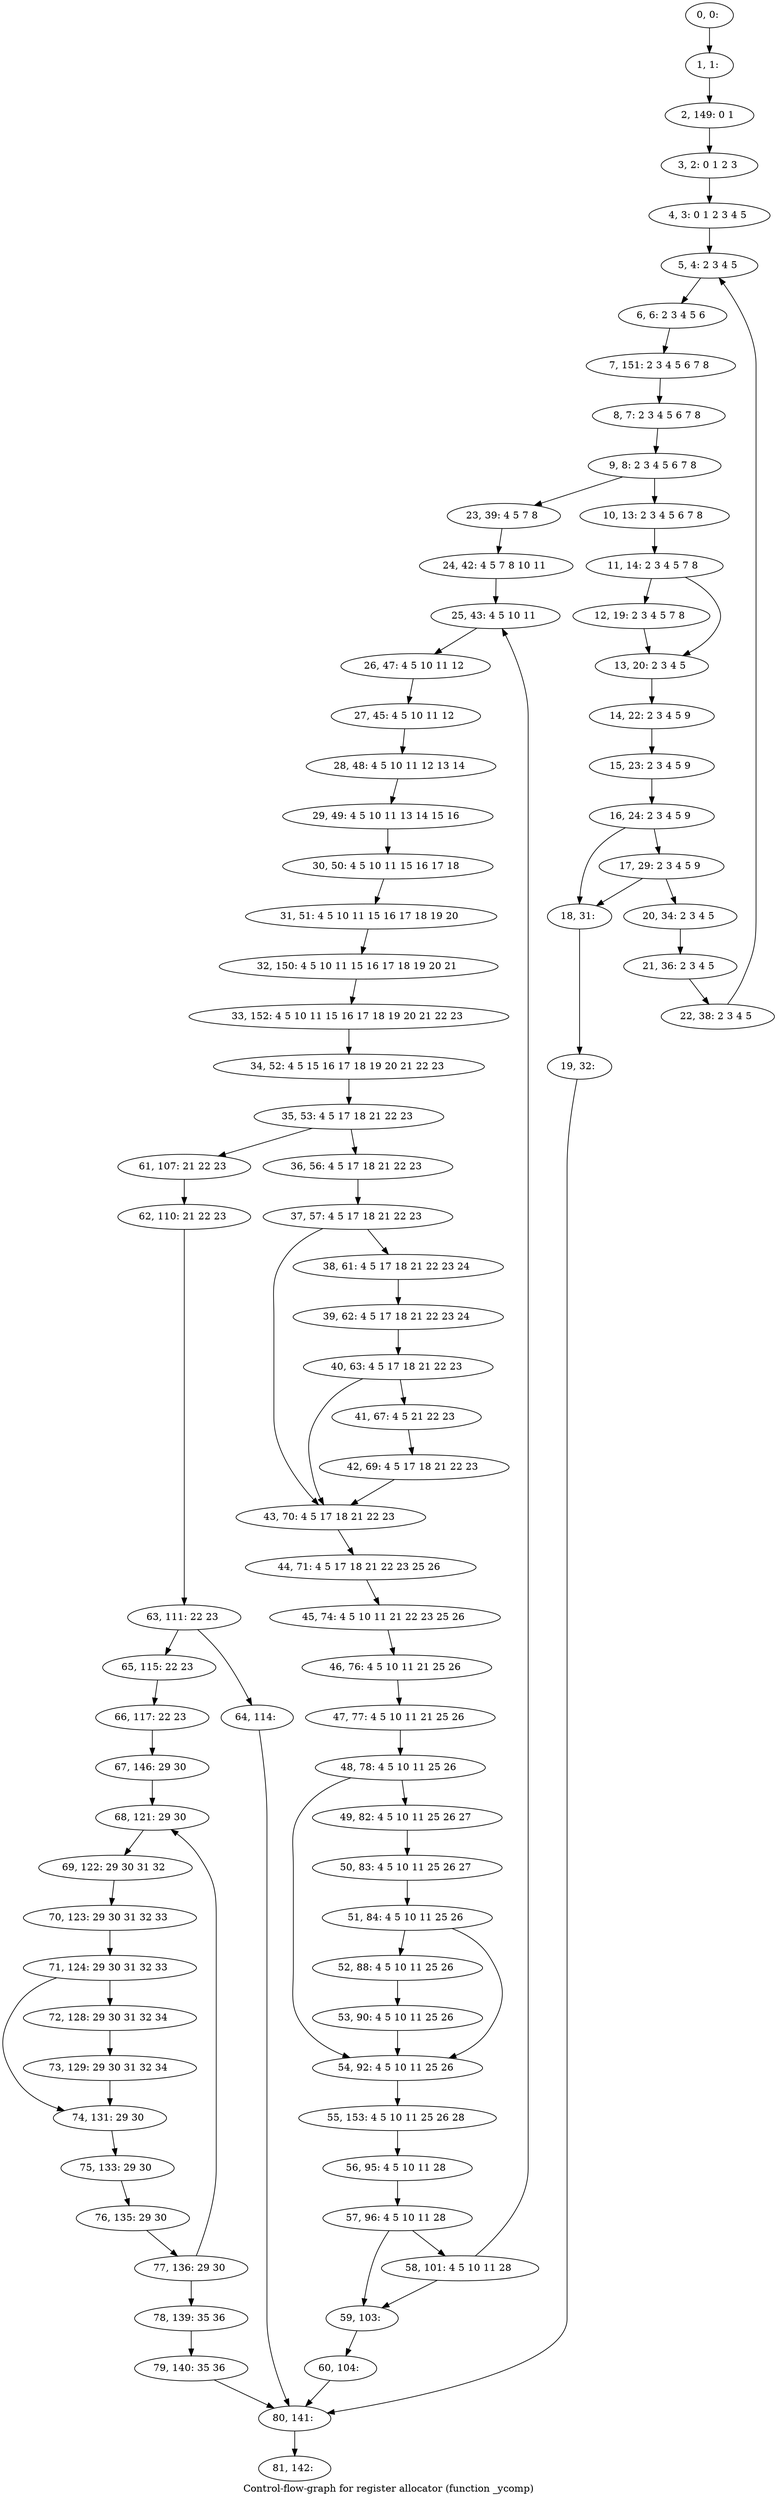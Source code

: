 digraph G {
graph [label="Control-flow-graph for register allocator (function _ycomp)"]
0[label="0, 0: "];
1[label="1, 1: "];
2[label="2, 149: 0 1 "];
3[label="3, 2: 0 1 2 3 "];
4[label="4, 3: 0 1 2 3 4 5 "];
5[label="5, 4: 2 3 4 5 "];
6[label="6, 6: 2 3 4 5 6 "];
7[label="7, 151: 2 3 4 5 6 7 8 "];
8[label="8, 7: 2 3 4 5 6 7 8 "];
9[label="9, 8: 2 3 4 5 6 7 8 "];
10[label="10, 13: 2 3 4 5 6 7 8 "];
11[label="11, 14: 2 3 4 5 7 8 "];
12[label="12, 19: 2 3 4 5 7 8 "];
13[label="13, 20: 2 3 4 5 "];
14[label="14, 22: 2 3 4 5 9 "];
15[label="15, 23: 2 3 4 5 9 "];
16[label="16, 24: 2 3 4 5 9 "];
17[label="17, 29: 2 3 4 5 9 "];
18[label="18, 31: "];
19[label="19, 32: "];
20[label="20, 34: 2 3 4 5 "];
21[label="21, 36: 2 3 4 5 "];
22[label="22, 38: 2 3 4 5 "];
23[label="23, 39: 4 5 7 8 "];
24[label="24, 42: 4 5 7 8 10 11 "];
25[label="25, 43: 4 5 10 11 "];
26[label="26, 47: 4 5 10 11 12 "];
27[label="27, 45: 4 5 10 11 12 "];
28[label="28, 48: 4 5 10 11 12 13 14 "];
29[label="29, 49: 4 5 10 11 13 14 15 16 "];
30[label="30, 50: 4 5 10 11 15 16 17 18 "];
31[label="31, 51: 4 5 10 11 15 16 17 18 19 20 "];
32[label="32, 150: 4 5 10 11 15 16 17 18 19 20 21 "];
33[label="33, 152: 4 5 10 11 15 16 17 18 19 20 21 22 23 "];
34[label="34, 52: 4 5 15 16 17 18 19 20 21 22 23 "];
35[label="35, 53: 4 5 17 18 21 22 23 "];
36[label="36, 56: 4 5 17 18 21 22 23 "];
37[label="37, 57: 4 5 17 18 21 22 23 "];
38[label="38, 61: 4 5 17 18 21 22 23 24 "];
39[label="39, 62: 4 5 17 18 21 22 23 24 "];
40[label="40, 63: 4 5 17 18 21 22 23 "];
41[label="41, 67: 4 5 21 22 23 "];
42[label="42, 69: 4 5 17 18 21 22 23 "];
43[label="43, 70: 4 5 17 18 21 22 23 "];
44[label="44, 71: 4 5 17 18 21 22 23 25 26 "];
45[label="45, 74: 4 5 10 11 21 22 23 25 26 "];
46[label="46, 76: 4 5 10 11 21 25 26 "];
47[label="47, 77: 4 5 10 11 21 25 26 "];
48[label="48, 78: 4 5 10 11 25 26 "];
49[label="49, 82: 4 5 10 11 25 26 27 "];
50[label="50, 83: 4 5 10 11 25 26 27 "];
51[label="51, 84: 4 5 10 11 25 26 "];
52[label="52, 88: 4 5 10 11 25 26 "];
53[label="53, 90: 4 5 10 11 25 26 "];
54[label="54, 92: 4 5 10 11 25 26 "];
55[label="55, 153: 4 5 10 11 25 26 28 "];
56[label="56, 95: 4 5 10 11 28 "];
57[label="57, 96: 4 5 10 11 28 "];
58[label="58, 101: 4 5 10 11 28 "];
59[label="59, 103: "];
60[label="60, 104: "];
61[label="61, 107: 21 22 23 "];
62[label="62, 110: 21 22 23 "];
63[label="63, 111: 22 23 "];
64[label="64, 114: "];
65[label="65, 115: 22 23 "];
66[label="66, 117: 22 23 "];
67[label="67, 146: 29 30 "];
68[label="68, 121: 29 30 "];
69[label="69, 122: 29 30 31 32 "];
70[label="70, 123: 29 30 31 32 33 "];
71[label="71, 124: 29 30 31 32 33 "];
72[label="72, 128: 29 30 31 32 34 "];
73[label="73, 129: 29 30 31 32 34 "];
74[label="74, 131: 29 30 "];
75[label="75, 133: 29 30 "];
76[label="76, 135: 29 30 "];
77[label="77, 136: 29 30 "];
78[label="78, 139: 35 36 "];
79[label="79, 140: 35 36 "];
80[label="80, 141: "];
81[label="81, 142: "];
0->1 ;
1->2 ;
2->3 ;
3->4 ;
4->5 ;
5->6 ;
6->7 ;
7->8 ;
8->9 ;
9->10 ;
9->23 ;
10->11 ;
11->12 ;
11->13 ;
12->13 ;
13->14 ;
14->15 ;
15->16 ;
16->17 ;
16->18 ;
17->18 ;
17->20 ;
18->19 ;
19->80 ;
20->21 ;
21->22 ;
22->5 ;
23->24 ;
24->25 ;
25->26 ;
26->27 ;
27->28 ;
28->29 ;
29->30 ;
30->31 ;
31->32 ;
32->33 ;
33->34 ;
34->35 ;
35->36 ;
35->61 ;
36->37 ;
37->38 ;
37->43 ;
38->39 ;
39->40 ;
40->41 ;
40->43 ;
41->42 ;
42->43 ;
43->44 ;
44->45 ;
45->46 ;
46->47 ;
47->48 ;
48->49 ;
48->54 ;
49->50 ;
50->51 ;
51->52 ;
51->54 ;
52->53 ;
53->54 ;
54->55 ;
55->56 ;
56->57 ;
57->58 ;
57->59 ;
58->59 ;
58->25 ;
59->60 ;
60->80 ;
61->62 ;
62->63 ;
63->64 ;
63->65 ;
64->80 ;
65->66 ;
66->67 ;
67->68 ;
68->69 ;
69->70 ;
70->71 ;
71->72 ;
71->74 ;
72->73 ;
73->74 ;
74->75 ;
75->76 ;
76->77 ;
77->78 ;
77->68 ;
78->79 ;
79->80 ;
80->81 ;
}
